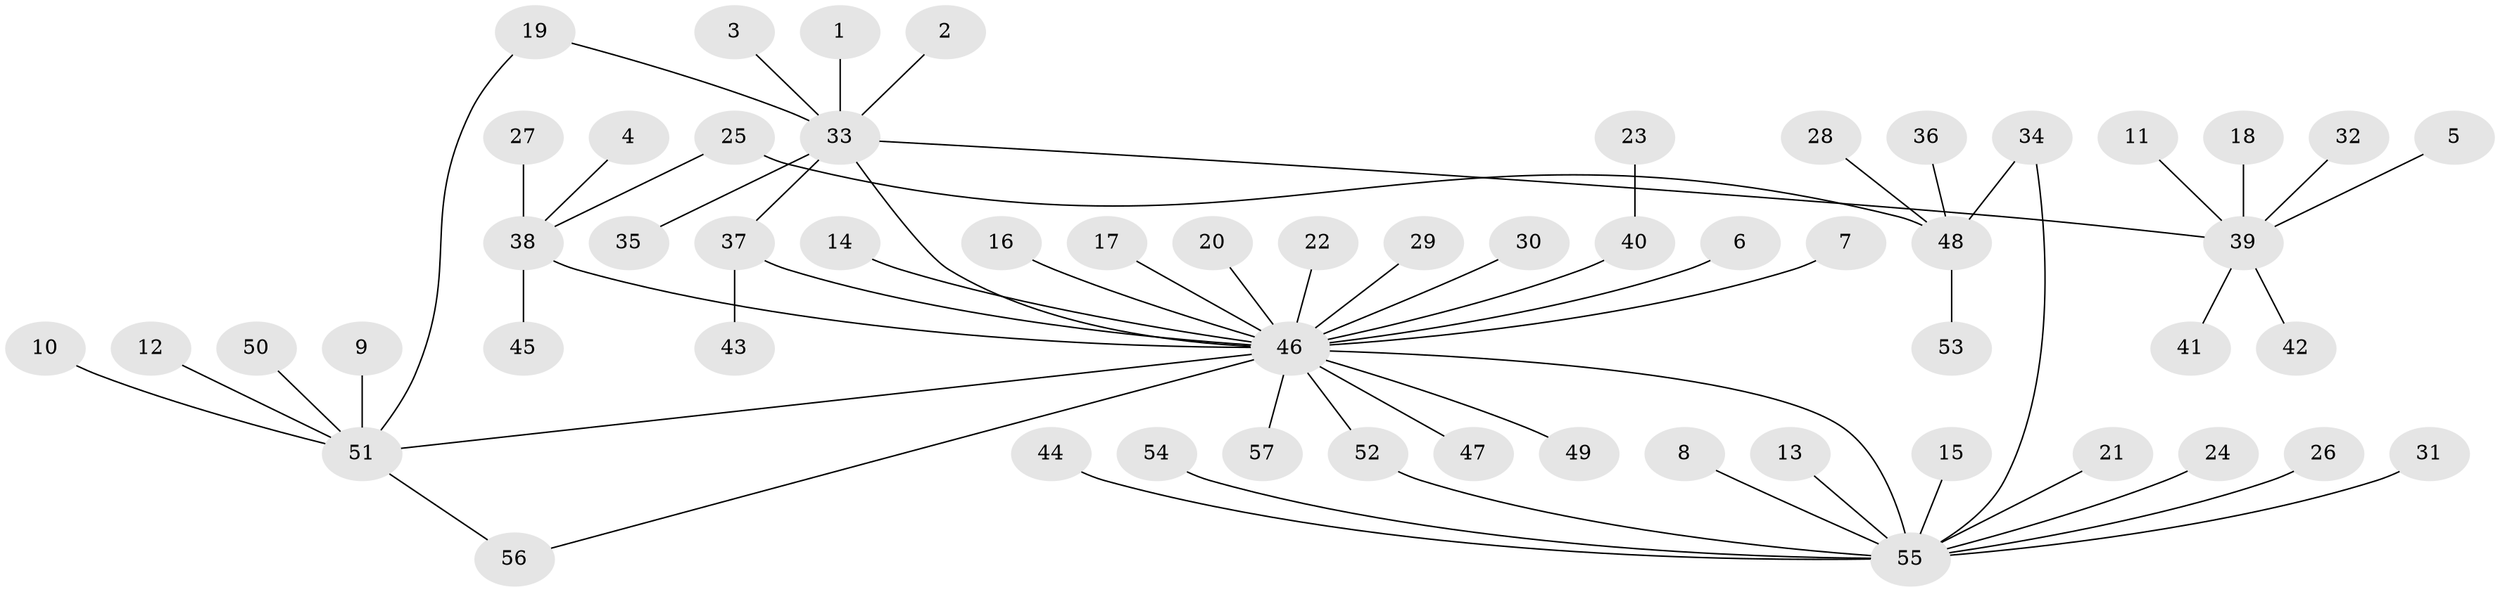 // original degree distribution, {6: 0.008849557522123894, 23: 0.008849557522123894, 7: 0.017699115044247787, 8: 0.017699115044247787, 9: 0.008849557522123894, 1: 0.6991150442477876, 3: 0.07964601769911504, 4: 0.04424778761061947, 10: 0.008849557522123894, 5: 0.017699115044247787, 2: 0.08849557522123894}
// Generated by graph-tools (version 1.1) at 2025/49/03/09/25 03:49:49]
// undirected, 57 vertices, 61 edges
graph export_dot {
graph [start="1"]
  node [color=gray90,style=filled];
  1;
  2;
  3;
  4;
  5;
  6;
  7;
  8;
  9;
  10;
  11;
  12;
  13;
  14;
  15;
  16;
  17;
  18;
  19;
  20;
  21;
  22;
  23;
  24;
  25;
  26;
  27;
  28;
  29;
  30;
  31;
  32;
  33;
  34;
  35;
  36;
  37;
  38;
  39;
  40;
  41;
  42;
  43;
  44;
  45;
  46;
  47;
  48;
  49;
  50;
  51;
  52;
  53;
  54;
  55;
  56;
  57;
  1 -- 33 [weight=1.0];
  2 -- 33 [weight=1.0];
  3 -- 33 [weight=1.0];
  4 -- 38 [weight=1.0];
  5 -- 39 [weight=1.0];
  6 -- 46 [weight=1.0];
  7 -- 46 [weight=1.0];
  8 -- 55 [weight=1.0];
  9 -- 51 [weight=1.0];
  10 -- 51 [weight=1.0];
  11 -- 39 [weight=1.0];
  12 -- 51 [weight=1.0];
  13 -- 55 [weight=1.0];
  14 -- 46 [weight=1.0];
  15 -- 55 [weight=1.0];
  16 -- 46 [weight=1.0];
  17 -- 46 [weight=1.0];
  18 -- 39 [weight=1.0];
  19 -- 33 [weight=1.0];
  19 -- 51 [weight=1.0];
  20 -- 46 [weight=1.0];
  21 -- 55 [weight=1.0];
  22 -- 46 [weight=1.0];
  23 -- 40 [weight=1.0];
  24 -- 55 [weight=1.0];
  25 -- 38 [weight=1.0];
  25 -- 48 [weight=1.0];
  26 -- 55 [weight=1.0];
  27 -- 38 [weight=1.0];
  28 -- 48 [weight=1.0];
  29 -- 46 [weight=1.0];
  30 -- 46 [weight=1.0];
  31 -- 55 [weight=1.0];
  32 -- 39 [weight=1.0];
  33 -- 35 [weight=1.0];
  33 -- 37 [weight=1.0];
  33 -- 39 [weight=1.0];
  33 -- 46 [weight=1.0];
  34 -- 48 [weight=1.0];
  34 -- 55 [weight=1.0];
  36 -- 48 [weight=1.0];
  37 -- 43 [weight=1.0];
  37 -- 46 [weight=1.0];
  38 -- 45 [weight=1.0];
  38 -- 46 [weight=1.0];
  39 -- 41 [weight=1.0];
  39 -- 42 [weight=1.0];
  40 -- 46 [weight=1.0];
  44 -- 55 [weight=1.0];
  46 -- 47 [weight=1.0];
  46 -- 49 [weight=1.0];
  46 -- 51 [weight=1.0];
  46 -- 52 [weight=1.0];
  46 -- 55 [weight=1.0];
  46 -- 56 [weight=1.0];
  46 -- 57 [weight=1.0];
  48 -- 53 [weight=1.0];
  50 -- 51 [weight=1.0];
  51 -- 56 [weight=1.0];
  52 -- 55 [weight=1.0];
  54 -- 55 [weight=1.0];
}
